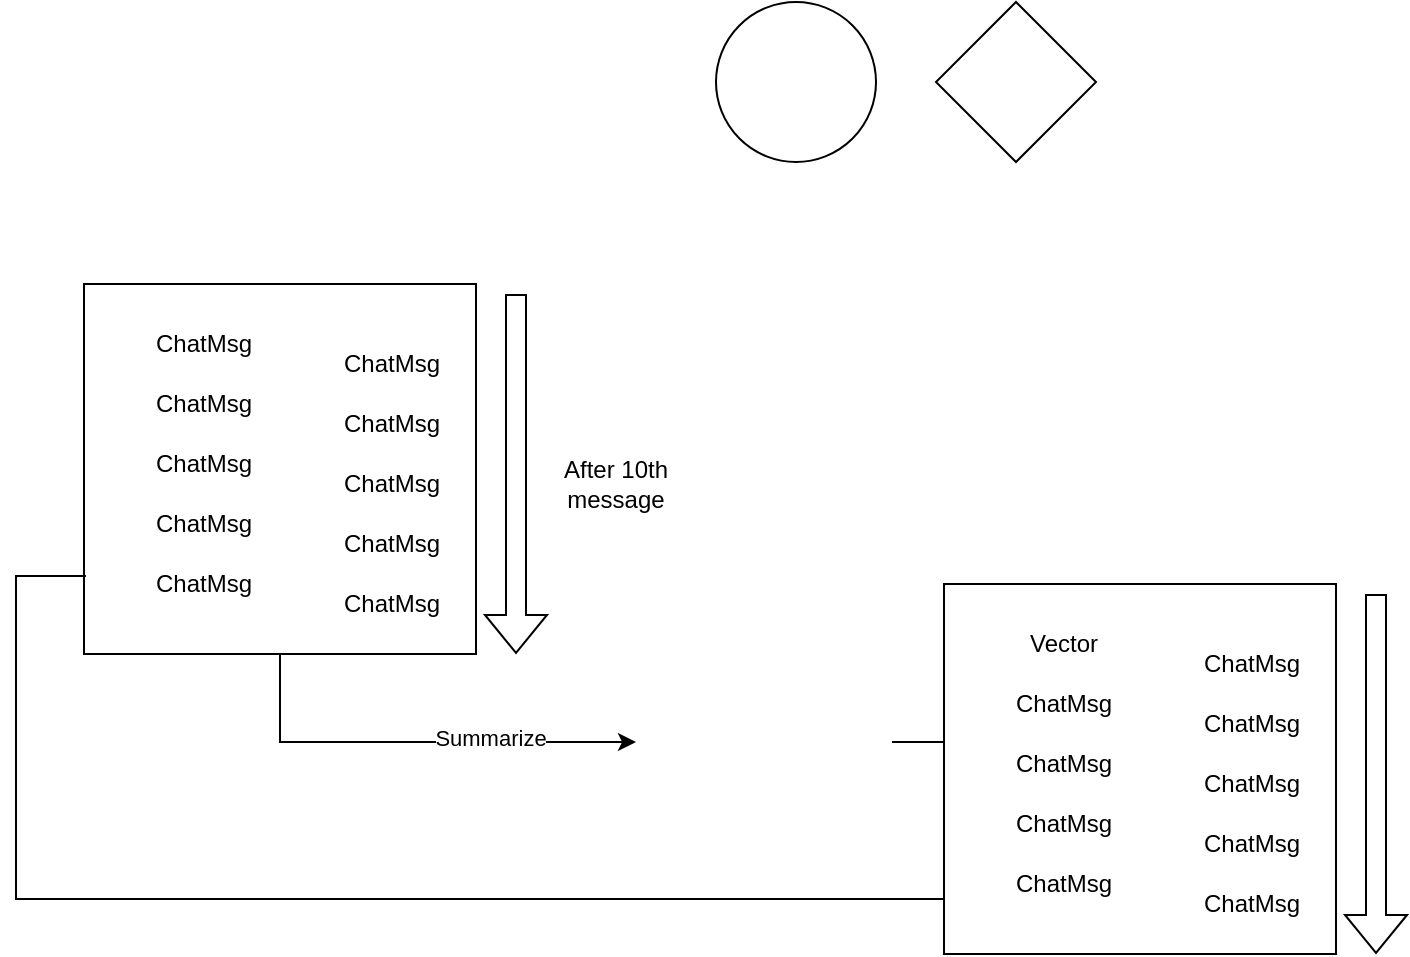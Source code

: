 <mxfile version="24.8.3">
  <diagram name="Page-1" id="76OfWBRYR0Az5T-r6C75">
    <mxGraphModel dx="267" dy="333" grid="1" gridSize="10" guides="1" tooltips="1" connect="1" arrows="1" fold="1" page="1" pageScale="1" pageWidth="827" pageHeight="1169" math="0" shadow="0">
      <root>
        <mxCell id="0" />
        <mxCell id="1" parent="0" />
        <mxCell id="pXQFVFfp53a1OsTelWcV-26" style="edgeStyle=orthogonalEdgeStyle;rounded=0;orthogonalLoop=1;jettySize=auto;html=1;exitX=0.5;exitY=1;exitDx=0;exitDy=0;" edge="1" parent="1" source="pXQFVFfp53a1OsTelWcV-25" target="pXQFVFfp53a1OsTelWcV-1">
          <mxGeometry relative="1" as="geometry" />
        </mxCell>
        <mxCell id="pXQFVFfp53a1OsTelWcV-27" value="Summarize" style="edgeLabel;html=1;align=center;verticalAlign=middle;resizable=0;points=[];" vertex="1" connectable="0" parent="pXQFVFfp53a1OsTelWcV-26">
          <mxGeometry x="0.342" y="2" relative="1" as="geometry">
            <mxPoint as="offset" />
          </mxGeometry>
        </mxCell>
        <mxCell id="pXQFVFfp53a1OsTelWcV-25" value="" style="rounded=0;whiteSpace=wrap;html=1;" vertex="1" parent="1">
          <mxGeometry x="114" y="185" width="196" height="185" as="geometry" />
        </mxCell>
        <mxCell id="pXQFVFfp53a1OsTelWcV-51" value="" style="edgeStyle=orthogonalEdgeStyle;rounded=0;orthogonalLoop=1;jettySize=auto;html=1;" edge="1" parent="1" source="pXQFVFfp53a1OsTelWcV-1" target="pXQFVFfp53a1OsTelWcV-46">
          <mxGeometry relative="1" as="geometry" />
        </mxCell>
        <mxCell id="pXQFVFfp53a1OsTelWcV-1" value="" style="shape=image;html=1;verticalAlign=top;verticalLabelPosition=bottom;labelBackgroundColor=#ffffff;imageAspect=0;aspect=fixed;image=https://cdn2.iconfinder.com/data/icons/boxicons-regular-vol-1/24/bx-brain-128.png" vertex="1" parent="1">
          <mxGeometry x="390" y="350" width="128" height="128" as="geometry" />
        </mxCell>
        <mxCell id="pXQFVFfp53a1OsTelWcV-2" value="" style="ellipse;whiteSpace=wrap;html=1;aspect=fixed;" vertex="1" parent="1">
          <mxGeometry x="430" y="44" width="80" height="80" as="geometry" />
        </mxCell>
        <mxCell id="pXQFVFfp53a1OsTelWcV-3" value="" style="rhombus;whiteSpace=wrap;html=1;" vertex="1" parent="1">
          <mxGeometry x="540" y="44" width="80" height="80" as="geometry" />
        </mxCell>
        <mxCell id="pXQFVFfp53a1OsTelWcV-4" value="ChatMsg" style="text;html=1;align=center;verticalAlign=middle;whiteSpace=wrap;rounded=0;" vertex="1" parent="1">
          <mxGeometry x="144" y="200" width="60" height="30" as="geometry" />
        </mxCell>
        <mxCell id="pXQFVFfp53a1OsTelWcV-5" value="ChatMsg" style="text;html=1;align=center;verticalAlign=middle;whiteSpace=wrap;rounded=0;" vertex="1" parent="1">
          <mxGeometry x="238" y="210" width="60" height="30" as="geometry" />
        </mxCell>
        <mxCell id="pXQFVFfp53a1OsTelWcV-6" value="ChatMsg" style="text;html=1;align=center;verticalAlign=middle;whiteSpace=wrap;rounded=0;" vertex="1" parent="1">
          <mxGeometry x="144" y="230" width="60" height="30" as="geometry" />
        </mxCell>
        <mxCell id="pXQFVFfp53a1OsTelWcV-7" value="ChatMsg" style="text;html=1;align=center;verticalAlign=middle;whiteSpace=wrap;rounded=0;" vertex="1" parent="1">
          <mxGeometry x="238" y="240" width="60" height="30" as="geometry" />
        </mxCell>
        <mxCell id="pXQFVFfp53a1OsTelWcV-8" value="ChatMsg" style="text;html=1;align=center;verticalAlign=middle;whiteSpace=wrap;rounded=0;" vertex="1" parent="1">
          <mxGeometry x="144" y="260" width="60" height="30" as="geometry" />
        </mxCell>
        <mxCell id="pXQFVFfp53a1OsTelWcV-9" value="ChatMsg" style="text;html=1;align=center;verticalAlign=middle;whiteSpace=wrap;rounded=0;" vertex="1" parent="1">
          <mxGeometry x="238" y="270" width="60" height="30" as="geometry" />
        </mxCell>
        <mxCell id="pXQFVFfp53a1OsTelWcV-10" value="ChatMsg" style="text;html=1;align=center;verticalAlign=middle;whiteSpace=wrap;rounded=0;" vertex="1" parent="1">
          <mxGeometry x="144" y="290" width="60" height="30" as="geometry" />
        </mxCell>
        <mxCell id="pXQFVFfp53a1OsTelWcV-11" value="ChatMsg" style="text;html=1;align=center;verticalAlign=middle;whiteSpace=wrap;rounded=0;" vertex="1" parent="1">
          <mxGeometry x="238" y="300" width="60" height="30" as="geometry" />
        </mxCell>
        <mxCell id="pXQFVFfp53a1OsTelWcV-52" style="edgeStyle=orthogonalEdgeStyle;rounded=0;orthogonalLoop=1;jettySize=auto;html=1;entryX=0;entryY=0.75;entryDx=0;entryDy=0;exitX=0.005;exitY=0.789;exitDx=0;exitDy=0;exitPerimeter=0;" edge="1" parent="1" source="pXQFVFfp53a1OsTelWcV-25" target="pXQFVFfp53a1OsTelWcV-48">
          <mxGeometry relative="1" as="geometry">
            <Array as="points">
              <mxPoint x="80" y="331" />
              <mxPoint x="80" y="493" />
            </Array>
          </mxGeometry>
        </mxCell>
        <mxCell id="pXQFVFfp53a1OsTelWcV-20" value="ChatMsg" style="text;html=1;align=center;verticalAlign=middle;whiteSpace=wrap;rounded=0;" vertex="1" parent="1">
          <mxGeometry x="144" y="320" width="60" height="30" as="geometry" />
        </mxCell>
        <mxCell id="pXQFVFfp53a1OsTelWcV-21" value="ChatMsg" style="text;html=1;align=center;verticalAlign=middle;whiteSpace=wrap;rounded=0;" vertex="1" parent="1">
          <mxGeometry x="238" y="330" width="60" height="30" as="geometry" />
        </mxCell>
        <mxCell id="pXQFVFfp53a1OsTelWcV-22" value="After 10th message" style="text;html=1;align=center;verticalAlign=middle;whiteSpace=wrap;rounded=0;" vertex="1" parent="1">
          <mxGeometry x="350" y="270" width="60" height="30" as="geometry" />
        </mxCell>
        <mxCell id="pXQFVFfp53a1OsTelWcV-23" value="" style="shape=flexArrow;endArrow=classic;html=1;rounded=0;" edge="1" parent="1">
          <mxGeometry width="50" height="50" relative="1" as="geometry">
            <mxPoint x="330" y="190" as="sourcePoint" />
            <mxPoint x="330" y="370" as="targetPoint" />
          </mxGeometry>
        </mxCell>
        <mxCell id="pXQFVFfp53a1OsTelWcV-39" value="" style="rounded=0;whiteSpace=wrap;html=1;" vertex="1" parent="1">
          <mxGeometry x="544" y="335" width="196" height="185" as="geometry" />
        </mxCell>
        <mxCell id="pXQFVFfp53a1OsTelWcV-40" value="Vector" style="text;html=1;align=center;verticalAlign=middle;whiteSpace=wrap;rounded=0;" vertex="1" parent="1">
          <mxGeometry x="574" y="350" width="60" height="30" as="geometry" />
        </mxCell>
        <mxCell id="pXQFVFfp53a1OsTelWcV-41" value="ChatMsg" style="text;html=1;align=center;verticalAlign=middle;whiteSpace=wrap;rounded=0;" vertex="1" parent="1">
          <mxGeometry x="668" y="360" width="60" height="30" as="geometry" />
        </mxCell>
        <mxCell id="pXQFVFfp53a1OsTelWcV-42" value="ChatMsg" style="text;html=1;align=center;verticalAlign=middle;whiteSpace=wrap;rounded=0;" vertex="1" parent="1">
          <mxGeometry x="574" y="380" width="60" height="30" as="geometry" />
        </mxCell>
        <mxCell id="pXQFVFfp53a1OsTelWcV-43" value="ChatMsg" style="text;html=1;align=center;verticalAlign=middle;whiteSpace=wrap;rounded=0;" vertex="1" parent="1">
          <mxGeometry x="668" y="390" width="60" height="30" as="geometry" />
        </mxCell>
        <mxCell id="pXQFVFfp53a1OsTelWcV-44" value="ChatMsg" style="text;html=1;align=center;verticalAlign=middle;whiteSpace=wrap;rounded=0;" vertex="1" parent="1">
          <mxGeometry x="574" y="410" width="60" height="30" as="geometry" />
        </mxCell>
        <mxCell id="pXQFVFfp53a1OsTelWcV-45" value="ChatMsg" style="text;html=1;align=center;verticalAlign=middle;whiteSpace=wrap;rounded=0;" vertex="1" parent="1">
          <mxGeometry x="668" y="420" width="60" height="30" as="geometry" />
        </mxCell>
        <mxCell id="pXQFVFfp53a1OsTelWcV-46" value="ChatMsg" style="text;html=1;align=center;verticalAlign=middle;whiteSpace=wrap;rounded=0;" vertex="1" parent="1">
          <mxGeometry x="574" y="440" width="60" height="30" as="geometry" />
        </mxCell>
        <mxCell id="pXQFVFfp53a1OsTelWcV-47" value="ChatMsg" style="text;html=1;align=center;verticalAlign=middle;whiteSpace=wrap;rounded=0;" vertex="1" parent="1">
          <mxGeometry x="668" y="450" width="60" height="30" as="geometry" />
        </mxCell>
        <mxCell id="pXQFVFfp53a1OsTelWcV-48" value="ChatMsg" style="text;html=1;align=center;verticalAlign=middle;whiteSpace=wrap;rounded=0;" vertex="1" parent="1">
          <mxGeometry x="574" y="470" width="60" height="30" as="geometry" />
        </mxCell>
        <mxCell id="pXQFVFfp53a1OsTelWcV-49" value="ChatMsg" style="text;html=1;align=center;verticalAlign=middle;whiteSpace=wrap;rounded=0;" vertex="1" parent="1">
          <mxGeometry x="668" y="480" width="60" height="30" as="geometry" />
        </mxCell>
        <mxCell id="pXQFVFfp53a1OsTelWcV-50" value="" style="shape=flexArrow;endArrow=classic;html=1;rounded=0;" edge="1" parent="1">
          <mxGeometry width="50" height="50" relative="1" as="geometry">
            <mxPoint x="760" y="340" as="sourcePoint" />
            <mxPoint x="760" y="520" as="targetPoint" />
          </mxGeometry>
        </mxCell>
      </root>
    </mxGraphModel>
  </diagram>
</mxfile>
